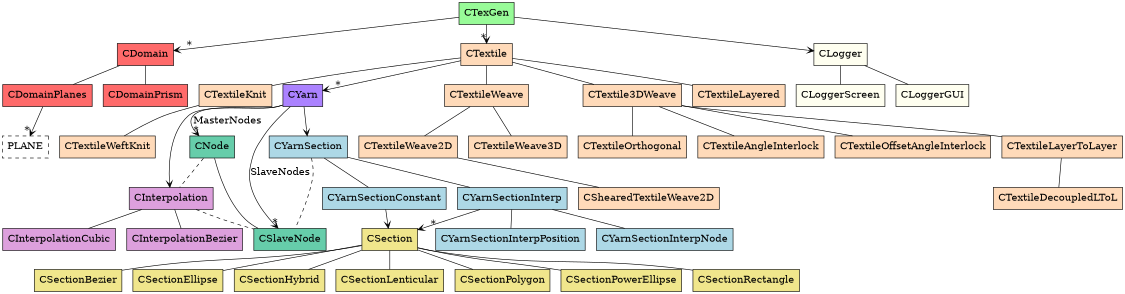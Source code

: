 digraph G
{
	size = "7.5, 10"
	ratio = "compress"
	ranksep = "0.4";
	graph [ dpi = 300 ];
	
	// Inherited
	edge [arrowtail=empty, arrowhead=none, fontsize="16"];
	node [shape="box", fontsize="16"]

	CDomain->CDomainPlanes;
	CDomain->CDomainPrism;

	CTextile->CTextileWeave;
	CTextile->CTextile3DWeave;
	CTextile->CTextileLayered;
	CTextile->CTextileKnit;
	CTextileWeave->CTextileWeave2D;
	CTextileWeave->CTextileWeave3D;
	CTextileWeave2D->CShearedTextileWeave2D;
	CTextile3DWeave->CTextileOrthogonal;
	CTextile3DWeave->CTextileAngleInterlock;
	CTextile3DWeave->CTextileOffsetAngleInterlock;
	CTextile3DWeave->CTextileLayerToLayer;
	CTextileLayerToLayer->CTextileDecoupledLToL;
	CTextileKnit->CTextileWeftKnit;

	CYarnSection->CYarnSectionConstant;
	CYarnSection->CYarnSectionInterp;
	CYarnSectionInterp->CYarnSectionInterpNode;
	CYarnSectionInterp->CYarnSectionInterpPosition;

	CInterpolation->CInterpolationBezier;
	CInterpolation->CInterpolationCubic;

	CLogger->CLoggerScreen;
	CLogger->CLoggerGUI;

	CSection->CSectionBezier;
	CSection->CSectionEllipse;
	CSection->CSectionHybrid;
	CSection->CSectionLenticular;
	CSection->CSectionPolygon;
	CSection->CSectionPowerEllipse;
	CSection->CSectionRectangle;

	CNode->CSlaveNode;

	// Contained
	edge [arrowtail=diamond, arrowhead=open];

	CDomainPlanes->PLANE  [headlabel="    *"];
	
	CTexGen -> CLogger;
	CTexGen -> CTextile [headlabel="    *"];
	CTexGen -> CDomain [headlabel="    *"];
	CTextile -> CYarn [headlabel="    *"];
	CYarn -> CYarnSection;
	CYarn -> CNode [headlabel="    *", label="MasterNodes"];
	CYarn -> CSlaveNode [headlabel="    *", label="SlaveNodes"];
	CYarn -> CInterpolation;
	CYarnSectionInterp -> CSection [headlabel="    *"];
	CYarnSectionConstant -> CSection;
//	CYarnSection -> CSection [headlabel="    *"];
	
	// Dependency
	edge [arrowtail=open, arrowhead=none, style="dashed", constraint=true];
	CNode->CInterpolation;
	CInterpolation->CSlaveNode;
	CYarnSection->CSlaveNode;
	
	// Structs
	PLANE [style=dashed]


	// Class colors
	CTexGen [style=filled, fillcolor="palegreen"]

	CTextile [style=filled, fillcolor="peachpuff"]
	CTextileWeave [style=filled, fillcolor="peachpuff"]
	CTextileWeave2D [style=filled, fillcolor="peachpuff"]
	CTextileWeave3D [style=filled, fillcolor="peachpuff"]
	CShearedTextileWeave2D [style=filled, fillcolor="peachpuff"]
	CTextile3DWeave [style=filled, fillcolor="peachpuff"]
	CTextileOrthogonal [style=filled, fillcolor="peachpuff"]
	CTextileAngleInterlock [style=filled, fillcolor="peachpuff"]
	CTextileOffsetAngleInterlock [style=filled, fillcolor="peachpuff"]
	CTextileLayerToLayer [style=filled, fillcolor="peachpuff"]
	CTextileLayered [style=filled, fillcolor="peachpuff"]
	CTextileDecoupledLToL [style=filled, fillcolor="peachpuff"]
	CTextileKnit [style=filled, fillcolor="peachpuff"]
	CTextileWeftKnit [style=filled, fillcolor="peachpuff"]
	
	CYarnSection [style=filled, fillcolor="lightblue"]
	CYarnSectionConstant [style=filled, fillcolor="lightblue"]
	CYarnSectionInterp [style=filled, fillcolor="lightblue"]
	CYarnSectionInterpNode [style=filled, fillcolor="lightblue"]
	CYarnSectionInterpPosition [style=filled, fillcolor="lightblue"]

	CInterpolation [style=filled, fillcolor="plum"]
	CInterpolationBezier [style=filled, fillcolor="plum"]
	CInterpolationCubic [style=filled, fillcolor="plum"]

	CSection [style=filled, fillcolor="khaki"]
	CSectionBezier [style=filled, fillcolor="khaki"]
	CSectionEllipse [style=filled, fillcolor="khaki"]
	CSectionHybrid [style=filled, fillcolor="khaki"]
	CSectionLenticular [style=filled, fillcolor="khaki"]
	CSectionPolygon [style=filled, fillcolor="khaki"]
	CSectionPowerEllipse [style=filled, fillcolor="khaki"]
	CSectionRectangle [style=filled, fillcolor="khaki"]

	CYarn [style=filled, fillcolor="mediumpurple1"]

	CNode [style=filled, fillcolor="mediumaquamarine"]
	CSlaveNode [style=filled, fillcolor="mediumaquamarine"]

	CDomain [style=filled, fillcolor="indianred1"]
	CDomainPlanes [style=filled, fillcolor="indianred1"]
	CDomainPrism [style=filled, fillcolor="indianred1"]

	CLogger [style=filled, fillcolor="ivory"]
	CLoggerScreen [style=filled, fillcolor="ivory"]
	CLoggerGUI [style=filled, fillcolor="ivory"]
}